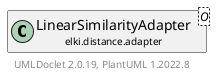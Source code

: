 @startuml
    remove .*\.(Instance|Par|Parameterizer|Factory)$
    set namespaceSeparator none
    hide empty fields
    hide empty methods

    class "<size:14>LinearSimilarityAdapter.Instance\n<size:10>elki.distance.adapter" as elki.distance.adapter.LinearSimilarityAdapter.Instance<O> [[LinearSimilarityAdapter.Instance.html]] {
        +Instance(Relation<O>, Distance<? super O>, SimilarityQuery<? super O>)
        +transform(double): double
    }

    abstract class "<size:14>AbstractSimilarityAdapter.Instance\n<size:10>elki.distance.adapter" as elki.distance.adapter.AbstractSimilarityAdapter.Instance<O> [[AbstractSimilarityAdapter.Instance.html]] {
        {abstract} +transform(double): double
    }
    class "<size:14>LinearSimilarityAdapter\n<size:10>elki.distance.adapter" as elki.distance.adapter.LinearSimilarityAdapter<O> [[LinearSimilarityAdapter.html]]

    elki.distance.adapter.AbstractSimilarityAdapter.Instance <|-- elki.distance.adapter.LinearSimilarityAdapter.Instance
    elki.distance.adapter.LinearSimilarityAdapter +-- elki.distance.adapter.LinearSimilarityAdapter.Instance

    center footer UMLDoclet 2.0.19, PlantUML 1.2022.8
@enduml
